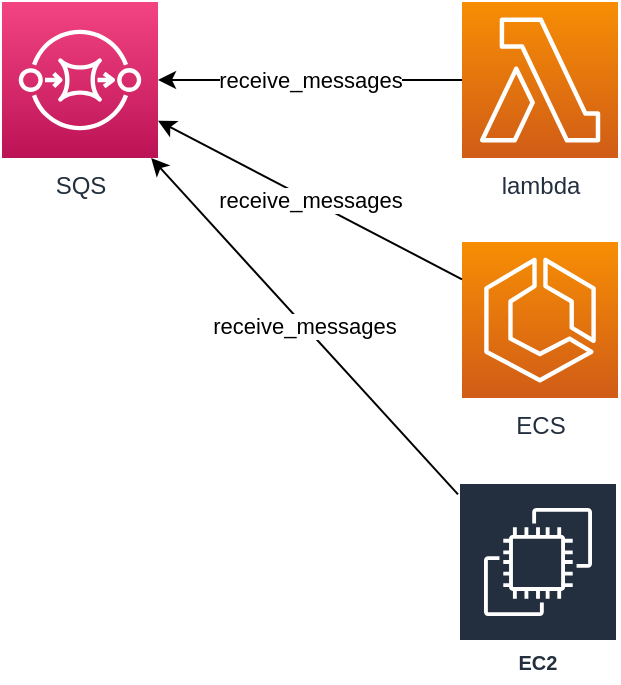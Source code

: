 <mxfile version="12.8.8" type="github"><diagram id="FXHBhL2skW2fsoHFN0Pb" name="Page-1"><mxGraphModel dx="1024" dy="493" grid="1" gridSize="10" guides="1" tooltips="1" connect="1" arrows="1" fold="1" page="1" pageScale="1" pageWidth="1654" pageHeight="1169" math="0" shadow="0"><root><mxCell id="0"/><mxCell id="1" parent="0"/><mxCell id="JpZ2tGvvIAXSE17J--yN-2" value="SQS" style="outlineConnect=0;fontColor=#232F3E;gradientColor=#F34482;gradientDirection=north;fillColor=#BC1356;strokeColor=#ffffff;dashed=0;verticalLabelPosition=bottom;verticalAlign=top;align=center;html=1;fontSize=12;fontStyle=0;aspect=fixed;shape=mxgraph.aws4.resourceIcon;resIcon=mxgraph.aws4.sqs;" vertex="1" parent="1"><mxGeometry x="100" y="70" width="78" height="78" as="geometry"/></mxCell><mxCell id="JpZ2tGvvIAXSE17J--yN-3" value="lambda" style="outlineConnect=0;fontColor=#232F3E;gradientColor=#F78E04;gradientDirection=north;fillColor=#D05C17;strokeColor=#ffffff;dashed=0;verticalLabelPosition=bottom;verticalAlign=top;align=center;html=1;fontSize=12;fontStyle=0;aspect=fixed;shape=mxgraph.aws4.resourceIcon;resIcon=mxgraph.aws4.lambda;" vertex="1" parent="1"><mxGeometry x="330" y="70" width="78" height="78" as="geometry"/></mxCell><mxCell id="JpZ2tGvvIAXSE17J--yN-4" value="receive_messages" style="endArrow=classic;html=1;" edge="1" parent="1" source="JpZ2tGvvIAXSE17J--yN-3" target="JpZ2tGvvIAXSE17J--yN-2"><mxGeometry width="50" height="50" relative="1" as="geometry"><mxPoint x="300" y="230" as="sourcePoint"/><mxPoint x="240" y="113" as="targetPoint"/></mxGeometry></mxCell><mxCell id="JpZ2tGvvIAXSE17J--yN-5" value="ECS" style="outlineConnect=0;fontColor=#232F3E;gradientColor=#F78E04;gradientDirection=north;fillColor=#D05C17;strokeColor=#ffffff;dashed=0;verticalLabelPosition=bottom;verticalAlign=top;align=center;html=1;fontSize=12;fontStyle=0;aspect=fixed;shape=mxgraph.aws4.resourceIcon;resIcon=mxgraph.aws4.ecs;" vertex="1" parent="1"><mxGeometry x="330" y="190" width="78" height="78" as="geometry"/></mxCell><mxCell id="JpZ2tGvvIAXSE17J--yN-6" value="EC2" style="outlineConnect=0;fontColor=#232F3E;gradientColor=none;strokeColor=#ffffff;fillColor=#232F3E;dashed=0;verticalLabelPosition=middle;verticalAlign=bottom;align=center;html=1;whiteSpace=wrap;fontSize=10;fontStyle=1;spacing=3;shape=mxgraph.aws4.productIcon;prIcon=mxgraph.aws4.ec2;" vertex="1" parent="1"><mxGeometry x="328" y="310" width="80" height="100" as="geometry"/></mxCell><mxCell id="JpZ2tGvvIAXSE17J--yN-7" value="receive_messages" style="endArrow=classic;html=1;" edge="1" parent="1" source="JpZ2tGvvIAXSE17J--yN-6" target="JpZ2tGvvIAXSE17J--yN-2"><mxGeometry width="50" height="50" relative="1" as="geometry"><mxPoint x="340" y="119" as="sourcePoint"/><mxPoint x="188" y="119" as="targetPoint"/></mxGeometry></mxCell><mxCell id="JpZ2tGvvIAXSE17J--yN-8" value="receive_messages" style="endArrow=classic;html=1;" edge="1" parent="1" source="JpZ2tGvvIAXSE17J--yN-5" target="JpZ2tGvvIAXSE17J--yN-2"><mxGeometry width="50" height="50" relative="1" as="geometry"><mxPoint x="350" y="129" as="sourcePoint"/><mxPoint x="198" y="129" as="targetPoint"/></mxGeometry></mxCell></root></mxGraphModel></diagram></mxfile>